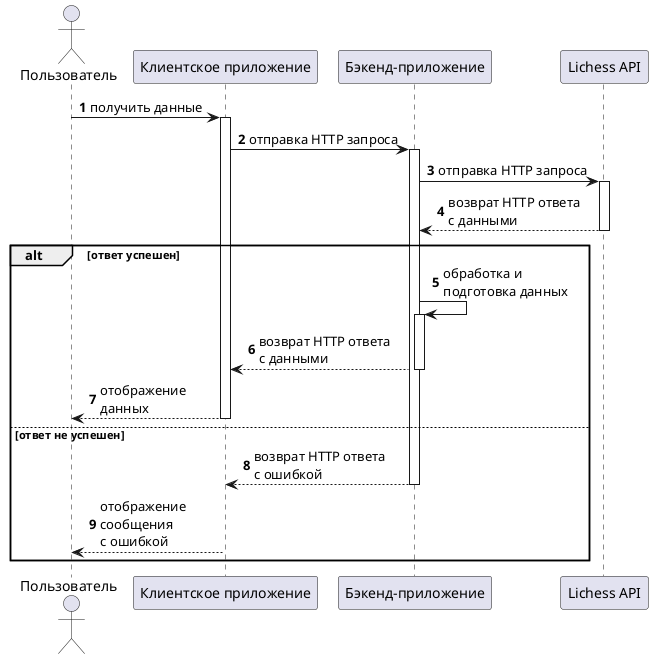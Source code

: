 ﻿@startuml Basic Request-Response Sequence
'https://plantuml.com/sequence-diagram

autonumber
autoactivate on

' actors: Пользователь, Клиентское приложение, Бэкенд-приложение, Lichess API
' сценарий: пользователь желает отобразить список шахматистов, клиентское приложение запрашивает список у бэкенда, бэкенд запрашивает список у Lichess API, Lichess API возвращает список, бэкенд обрабатывает данные и возвращает список клиентскому приложению, клиентское приложение отображает список пользователю

actor Пользователь as user
participant "Клиентское приложение" as client
participant "Бэкенд-приложение" as backend
participant "Lichess API" as lichess

user -> client: получить данные

client -> backend: отправка HTTP запроса

backend -> lichess: отправка HTTP запроса
lichess --> backend: возврат HTTP ответа\nс данными

alt ответ успешен
    backend -> backend: обработка и\nподготовка данных
    backend --> client: возврат HTTP ответа\nс данными
    
    client --> user: отображение\nданных
else ответ не успешен
    backend --> client: возврат HTTP ответа\nс ошибкой
    
    client --> user: отображение\nсообщения\nс ошибкой
end


@enduml